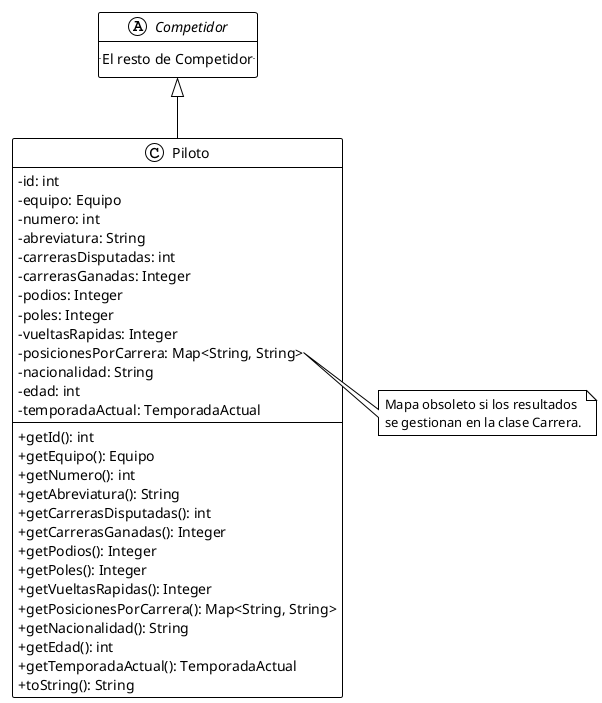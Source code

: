 @startuml
!theme plain
skinparam classAttributeIconSize 0

abstract class Competidor {
 .. El resto de Competidor ..
}

class Piloto extends Competidor {
  -id: int
  -equipo: Equipo
  -numero: int
  -abreviatura: String
  -carrerasDisputadas: int
  -carrerasGanadas: Integer
  -podios: Integer
  -poles: Integer
  -vueltasRapidas: Integer
  -posicionesPorCarrera: Map<String, String>
  -nacionalidad: String
  -edad: int
  -temporadaActual: TemporadaActual
  --
  +getId(): int
  +getEquipo(): Equipo
  +getNumero(): int
  +getAbreviatura(): String
  +getCarrerasDisputadas(): int
  +getCarrerasGanadas(): Integer
  +getPodios(): Integer
  +getPoles(): Integer
  +getVueltasRapidas(): Integer
  +getPosicionesPorCarrera(): Map<String, String>
  +getNacionalidad(): String
  +getEdad(): int
  +getTemporadaActual(): TemporadaActual
  +toString(): String
}

' Relaciones (se pueden añadir las otras clases si se combinan diagramas)
' Piloto "0..*" --> "1" Equipo : pertenece a >
' Piloto "1" --> "1" TemporadaActual : tiene >
' Competidor <|-- Piloto

note right of Piloto::posicionesPorCarrera
  Mapa obsoleto si los resultados
  se gestionan en la clase Carrera.
end note

@enduml